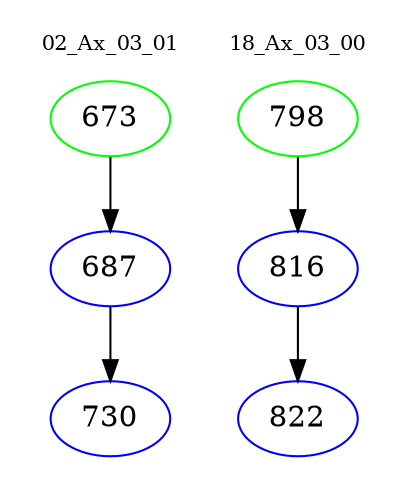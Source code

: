 digraph{
subgraph cluster_0 {
color = white
label = "02_Ax_03_01";
fontsize=10;
T0_673 [label="673", color="green"]
T0_673 -> T0_687 [color="black"]
T0_687 [label="687", color="blue"]
T0_687 -> T0_730 [color="black"]
T0_730 [label="730", color="blue"]
}
subgraph cluster_1 {
color = white
label = "18_Ax_03_00";
fontsize=10;
T1_798 [label="798", color="green"]
T1_798 -> T1_816 [color="black"]
T1_816 [label="816", color="blue"]
T1_816 -> T1_822 [color="black"]
T1_822 [label="822", color="blue"]
}
}
